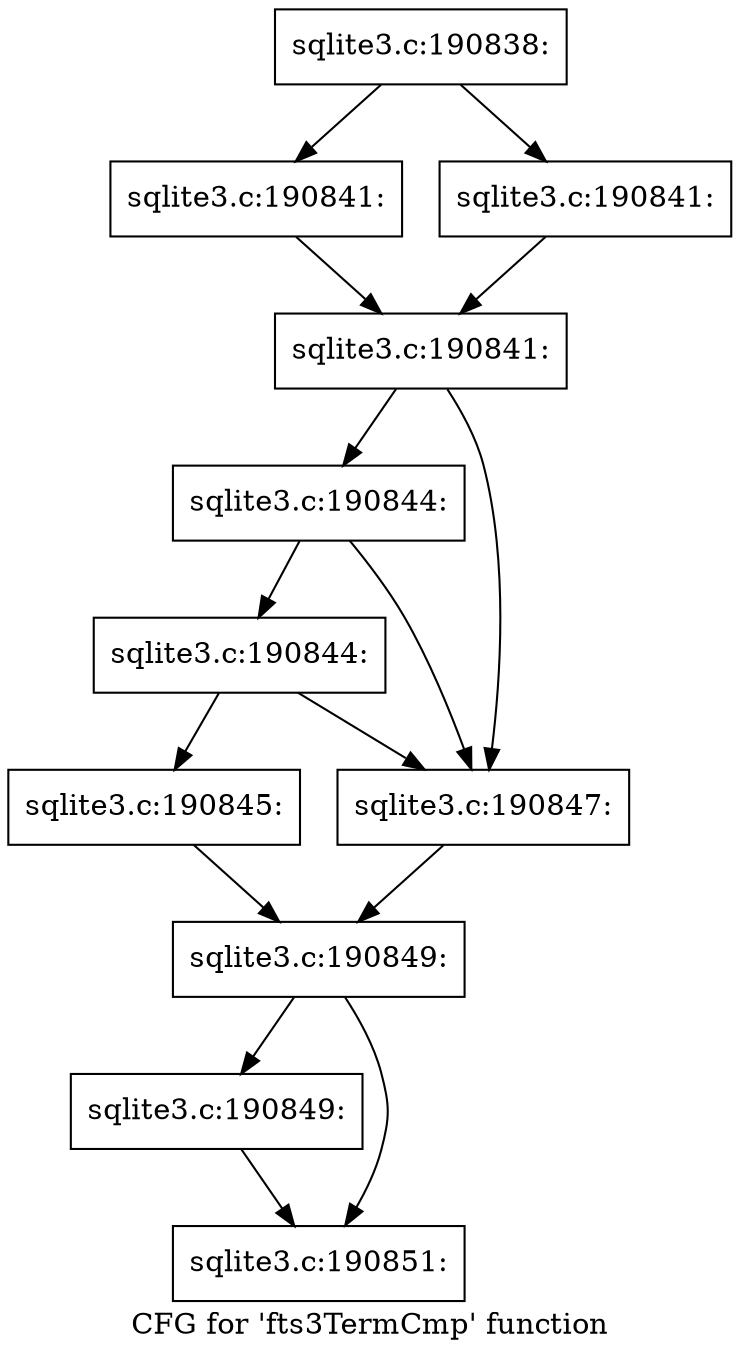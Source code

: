 digraph "CFG for 'fts3TermCmp' function" {
	label="CFG for 'fts3TermCmp' function";

	Node0x55c0fb196520 [shape=record,label="{sqlite3.c:190838:}"];
	Node0x55c0fb196520 -> Node0x55c0fb1a4980;
	Node0x55c0fb196520 -> Node0x55c0fb1a49d0;
	Node0x55c0fb1a4980 [shape=record,label="{sqlite3.c:190841:}"];
	Node0x55c0fb1a4980 -> Node0x55c0fb1a4a20;
	Node0x55c0fb1a49d0 [shape=record,label="{sqlite3.c:190841:}"];
	Node0x55c0fb1a49d0 -> Node0x55c0fb1a4a20;
	Node0x55c0fb1a4a20 [shape=record,label="{sqlite3.c:190841:}"];
	Node0x55c0fb1a4a20 -> Node0x55c0fb1a5490;
	Node0x55c0fb1a4a20 -> Node0x55c0fb1a53c0;
	Node0x55c0fb1a5490 [shape=record,label="{sqlite3.c:190844:}"];
	Node0x55c0fb1a5490 -> Node0x55c0fb1a5410;
	Node0x55c0fb1a5490 -> Node0x55c0fb1a53c0;
	Node0x55c0fb1a5410 [shape=record,label="{sqlite3.c:190844:}"];
	Node0x55c0fb1a5410 -> Node0x55c0fb1a5320;
	Node0x55c0fb1a5410 -> Node0x55c0fb1a53c0;
	Node0x55c0fb1a5320 [shape=record,label="{sqlite3.c:190845:}"];
	Node0x55c0fb1a5320 -> Node0x55c0fb1a5370;
	Node0x55c0fb1a53c0 [shape=record,label="{sqlite3.c:190847:}"];
	Node0x55c0fb1a53c0 -> Node0x55c0fb1a5370;
	Node0x55c0fb1a5370 [shape=record,label="{sqlite3.c:190849:}"];
	Node0x55c0fb1a5370 -> Node0x55c0fb1a6370;
	Node0x55c0fb1a5370 -> Node0x55c0fb1a63c0;
	Node0x55c0fb1a6370 [shape=record,label="{sqlite3.c:190849:}"];
	Node0x55c0fb1a6370 -> Node0x55c0fb1a63c0;
	Node0x55c0fb1a63c0 [shape=record,label="{sqlite3.c:190851:}"];
}
